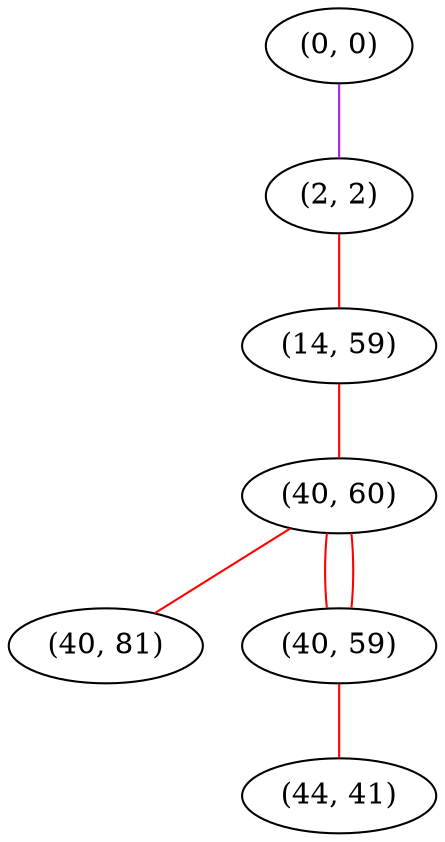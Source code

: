 graph "" {
"(0, 0)";
"(2, 2)";
"(14, 59)";
"(40, 60)";
"(40, 81)";
"(40, 59)";
"(44, 41)";
"(0, 0)" -- "(2, 2)"  [color=purple, key=0, weight=4];
"(2, 2)" -- "(14, 59)"  [color=red, key=0, weight=1];
"(14, 59)" -- "(40, 60)"  [color=red, key=0, weight=1];
"(40, 60)" -- "(40, 81)"  [color=red, key=0, weight=1];
"(40, 60)" -- "(40, 59)"  [color=red, key=0, weight=1];
"(40, 60)" -- "(40, 59)"  [color=red, key=1, weight=1];
"(40, 59)" -- "(44, 41)"  [color=red, key=0, weight=1];
}
